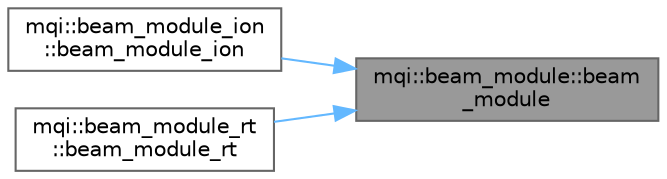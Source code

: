digraph "mqi::beam_module::beam_module"
{
 // LATEX_PDF_SIZE
  bgcolor="transparent";
  edge [fontname=Helvetica,fontsize=10,labelfontname=Helvetica,labelfontsize=10];
  node [fontname=Helvetica,fontsize=10,shape=box,height=0.2,width=0.4];
  rankdir="RL";
  Node1 [id="Node000001",label="mqi::beam_module::beam\l_module",height=0.2,width=0.4,color="gray40", fillcolor="grey60", style="filled", fontcolor="black",tooltip="Constructs a new beam_module object."];
  Node1 -> Node2 [id="edge1_Node000001_Node000002",dir="back",color="steelblue1",style="solid",tooltip=" "];
  Node2 [id="Node000002",label="mqi::beam_module_ion\l::beam_module_ion",height=0.2,width=0.4,color="grey40", fillcolor="white", style="filled",URL="$classmqi_1_1beam__module__ion.html#a374f32f43135be6cdbd269301c295427",tooltip="public: members and methods can be accessed from anywhere outside the class."];
  Node1 -> Node3 [id="edge2_Node000001_Node000003",dir="back",color="steelblue1",style="solid",tooltip=" "];
  Node3 [id="Node000003",label="mqi::beam_module_rt\l::beam_module_rt",height=0.2,width=0.4,color="grey40", fillcolor="white", style="filled",URL="$classmqi_1_1beam__module__rt.html#a609e05e79570bebaa520cd055b65cde9",tooltip="Constructs a beam module for conventional radiotherapy."];
}
